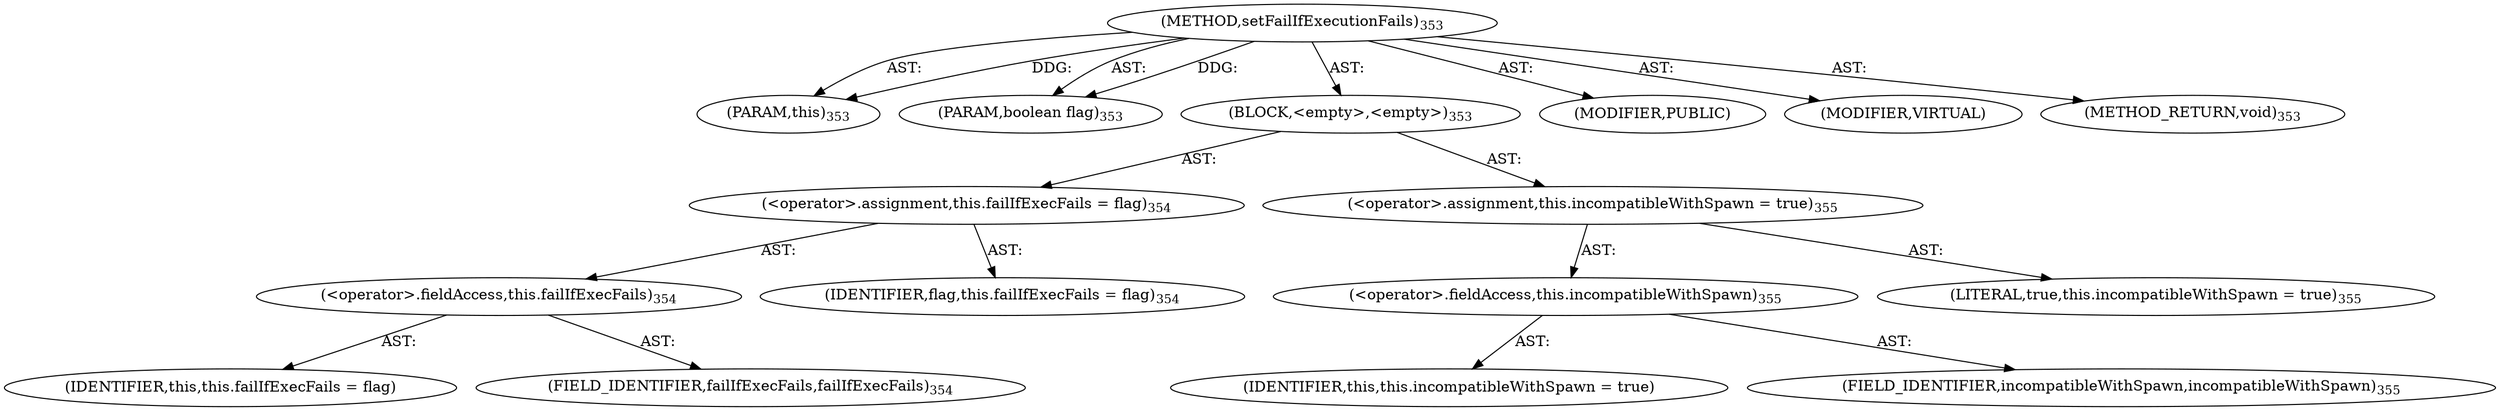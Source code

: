 digraph "setFailIfExecutionFails" {  
"111669149718" [label = <(METHOD,setFailIfExecutionFails)<SUB>353</SUB>> ]
"115964117043" [label = <(PARAM,this)<SUB>353</SUB>> ]
"115964117044" [label = <(PARAM,boolean flag)<SUB>353</SUB>> ]
"25769803802" [label = <(BLOCK,&lt;empty&gt;,&lt;empty&gt;)<SUB>353</SUB>> ]
"30064771153" [label = <(&lt;operator&gt;.assignment,this.failIfExecFails = flag)<SUB>354</SUB>> ]
"30064771154" [label = <(&lt;operator&gt;.fieldAccess,this.failIfExecFails)<SUB>354</SUB>> ]
"68719476832" [label = <(IDENTIFIER,this,this.failIfExecFails = flag)> ]
"55834574884" [label = <(FIELD_IDENTIFIER,failIfExecFails,failIfExecFails)<SUB>354</SUB>> ]
"68719476833" [label = <(IDENTIFIER,flag,this.failIfExecFails = flag)<SUB>354</SUB>> ]
"30064771155" [label = <(&lt;operator&gt;.assignment,this.incompatibleWithSpawn = true)<SUB>355</SUB>> ]
"30064771156" [label = <(&lt;operator&gt;.fieldAccess,this.incompatibleWithSpawn)<SUB>355</SUB>> ]
"68719476834" [label = <(IDENTIFIER,this,this.incompatibleWithSpawn = true)> ]
"55834574885" [label = <(FIELD_IDENTIFIER,incompatibleWithSpawn,incompatibleWithSpawn)<SUB>355</SUB>> ]
"90194313232" [label = <(LITERAL,true,this.incompatibleWithSpawn = true)<SUB>355</SUB>> ]
"133143986235" [label = <(MODIFIER,PUBLIC)> ]
"133143986236" [label = <(MODIFIER,VIRTUAL)> ]
"128849018902" [label = <(METHOD_RETURN,void)<SUB>353</SUB>> ]
  "111669149718" -> "115964117043"  [ label = "AST: "] 
  "111669149718" -> "115964117044"  [ label = "AST: "] 
  "111669149718" -> "25769803802"  [ label = "AST: "] 
  "111669149718" -> "133143986235"  [ label = "AST: "] 
  "111669149718" -> "133143986236"  [ label = "AST: "] 
  "111669149718" -> "128849018902"  [ label = "AST: "] 
  "25769803802" -> "30064771153"  [ label = "AST: "] 
  "25769803802" -> "30064771155"  [ label = "AST: "] 
  "30064771153" -> "30064771154"  [ label = "AST: "] 
  "30064771153" -> "68719476833"  [ label = "AST: "] 
  "30064771154" -> "68719476832"  [ label = "AST: "] 
  "30064771154" -> "55834574884"  [ label = "AST: "] 
  "30064771155" -> "30064771156"  [ label = "AST: "] 
  "30064771155" -> "90194313232"  [ label = "AST: "] 
  "30064771156" -> "68719476834"  [ label = "AST: "] 
  "30064771156" -> "55834574885"  [ label = "AST: "] 
  "111669149718" -> "115964117043"  [ label = "DDG: "] 
  "111669149718" -> "115964117044"  [ label = "DDG: "] 
}
